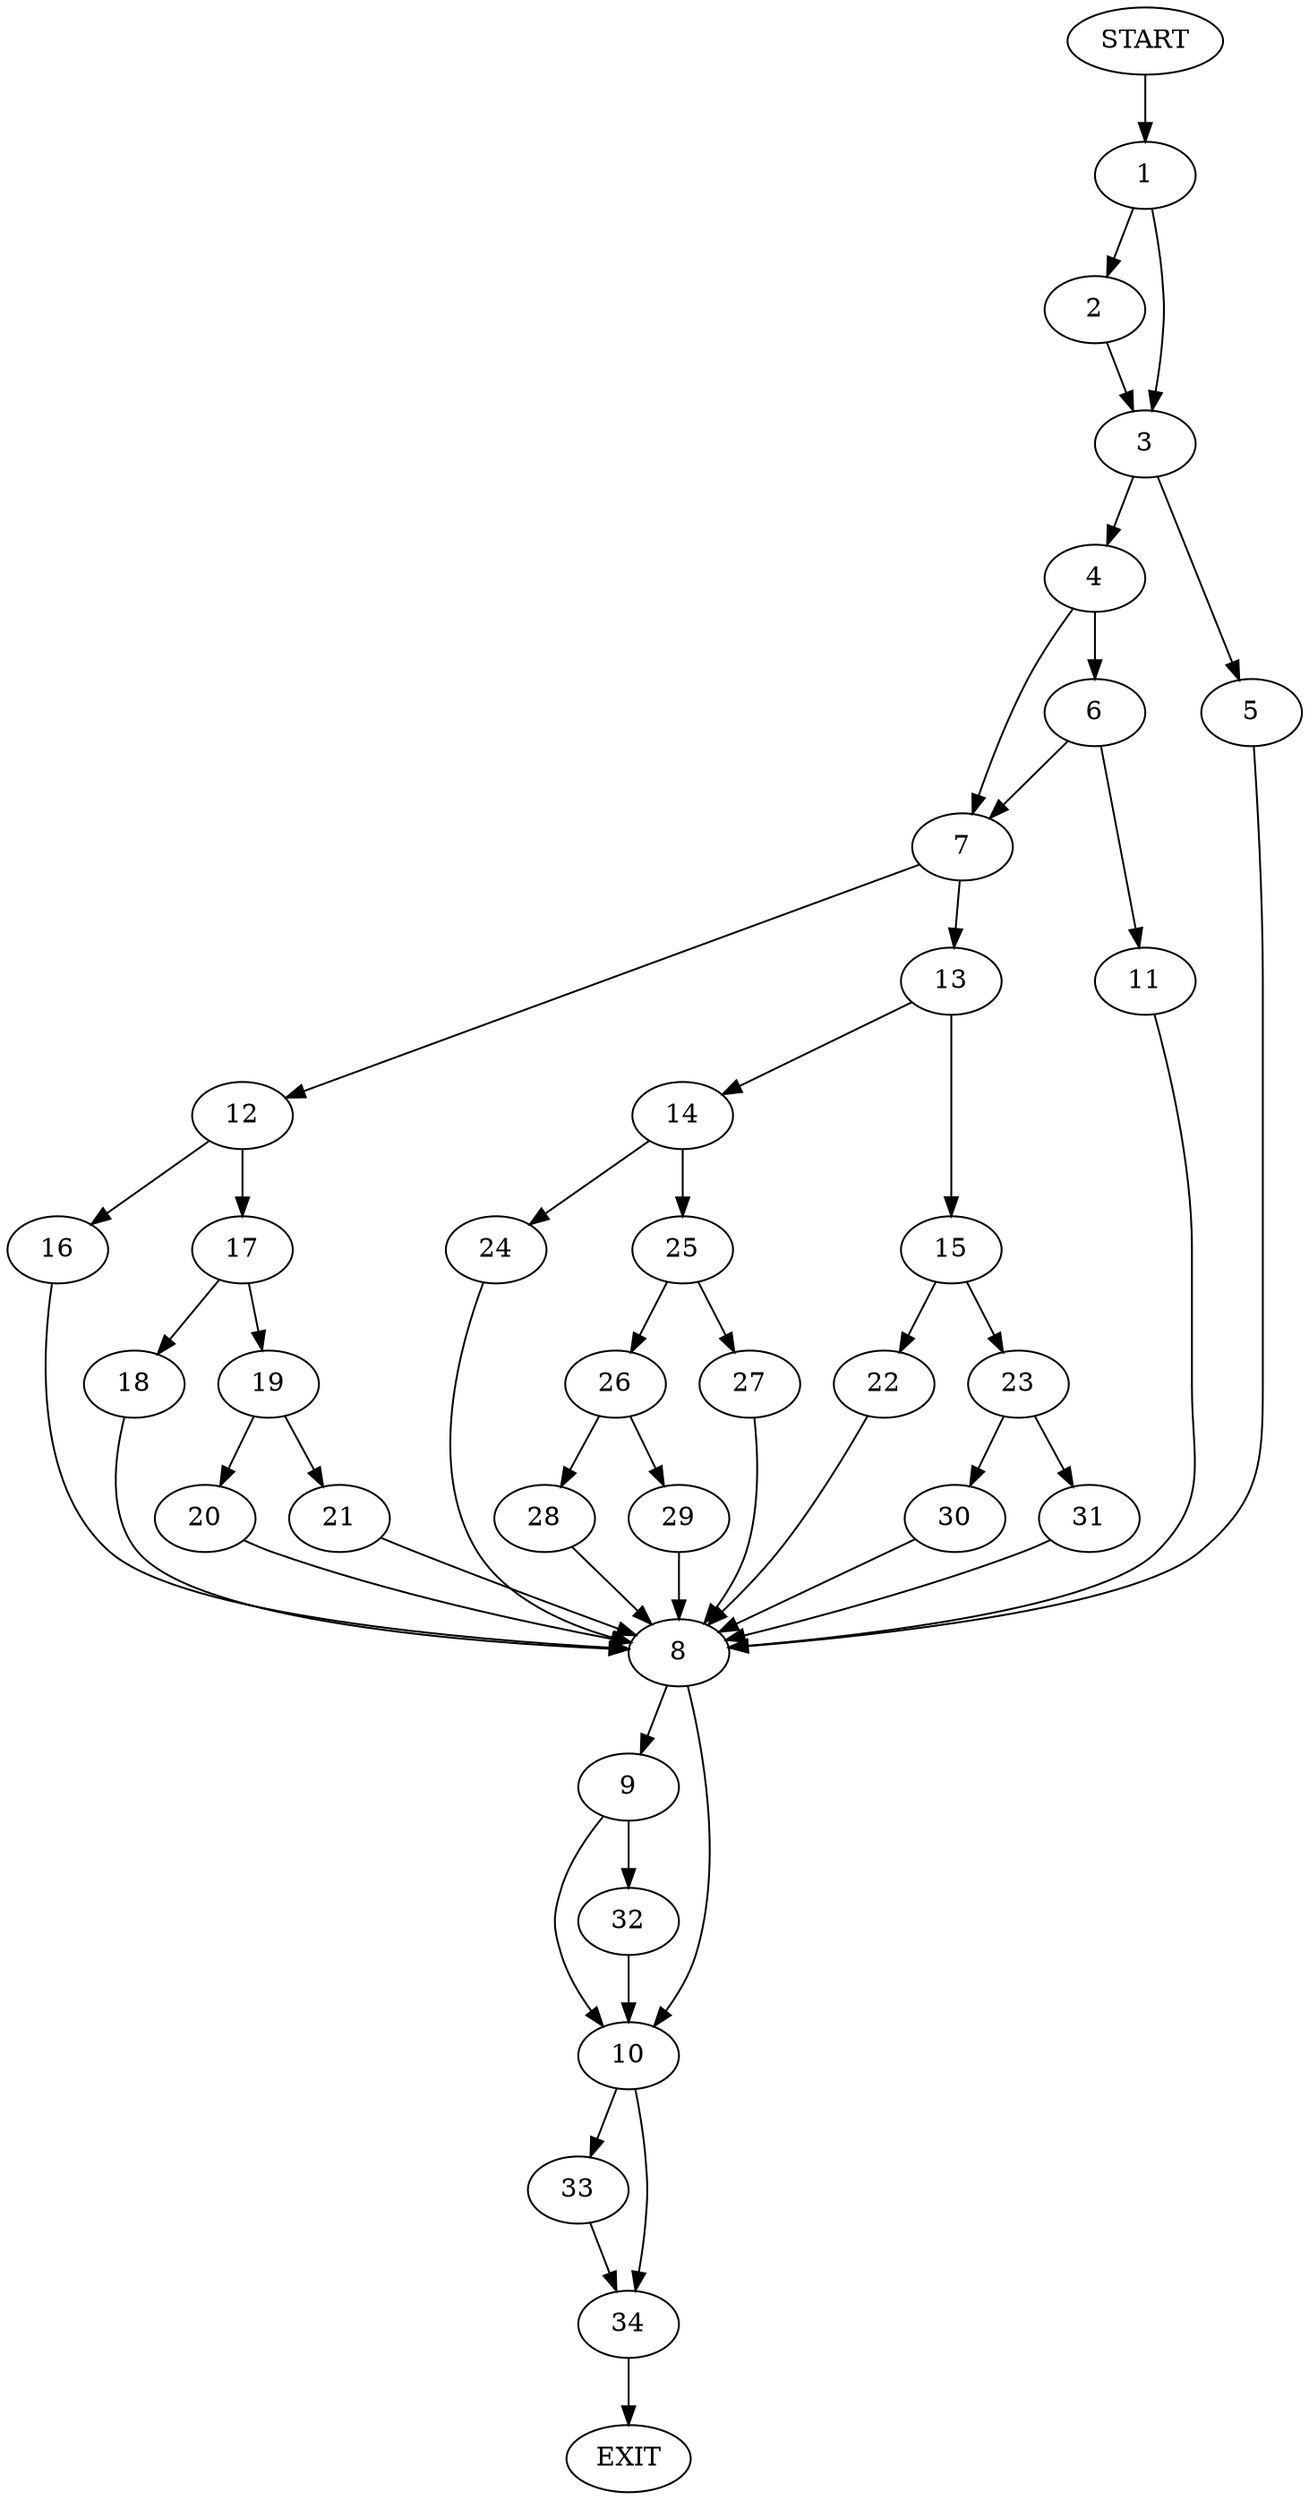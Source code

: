 digraph {
0 [label="START"]
35 [label="EXIT"]
0 -> 1
1 -> 2
1 -> 3
3 -> 4
3 -> 5
2 -> 3
4 -> 6
4 -> 7
5 -> 8
8 -> 9
8 -> 10
6 -> 11
6 -> 7
7 -> 12
7 -> 13
11 -> 8
13 -> 14
13 -> 15
12 -> 16
12 -> 17
17 -> 18
17 -> 19
16 -> 8
19 -> 20
19 -> 21
18 -> 8
21 -> 8
20 -> 8
15 -> 22
15 -> 23
14 -> 24
14 -> 25
24 -> 8
25 -> 26
25 -> 27
26 -> 28
26 -> 29
27 -> 8
29 -> 8
28 -> 8
22 -> 8
23 -> 30
23 -> 31
31 -> 8
30 -> 8
9 -> 32
9 -> 10
10 -> 33
10 -> 34
32 -> 10
34 -> 35
33 -> 34
}
